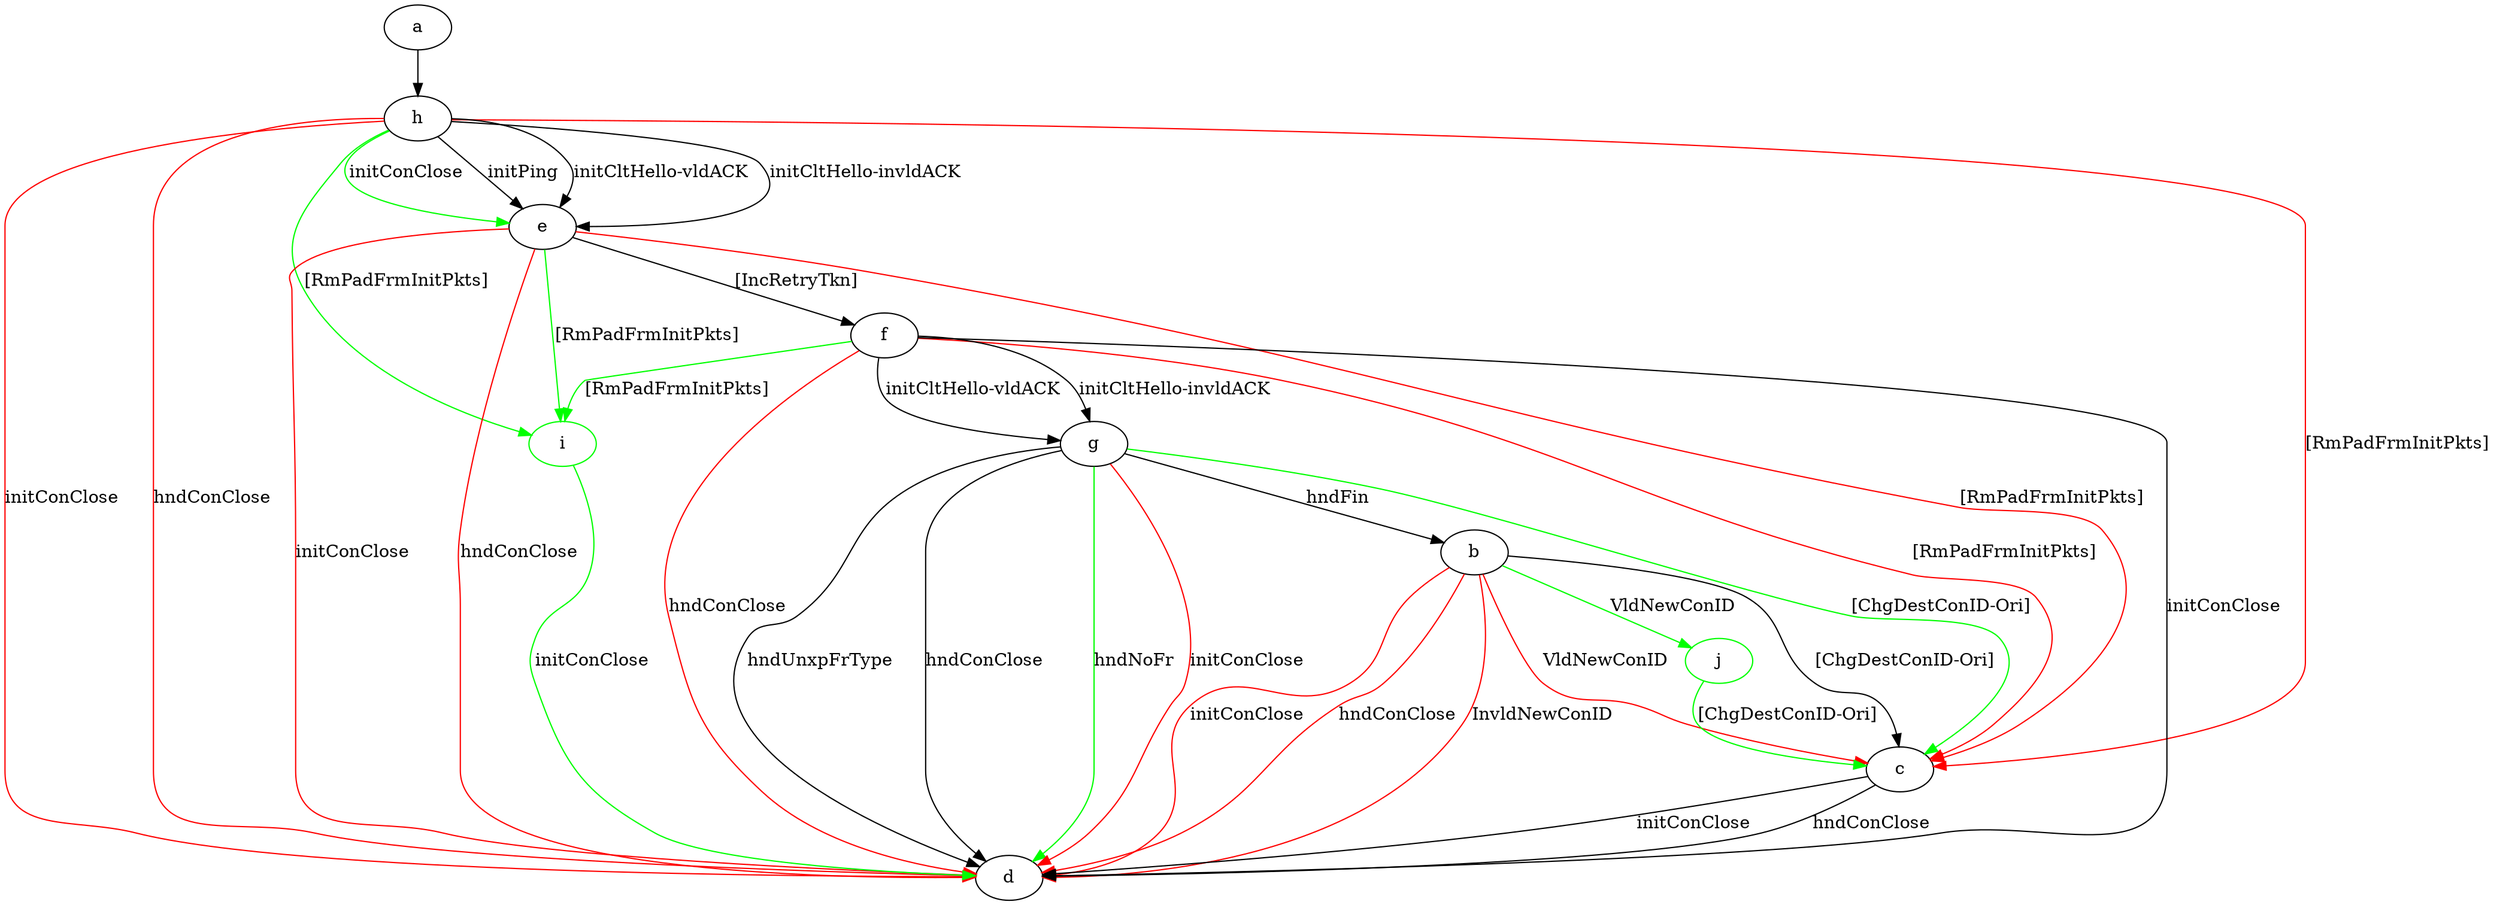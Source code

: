 digraph "" {
	a -> h	[key=0];
	b -> c	[key=0,
		label="[ChgDestConID-Ori] "];
	b -> c	[key=1,
		color=red,
		label="VldNewConID "];
	b -> d	[key=0,
		color=red,
		label="initConClose "];
	b -> d	[key=1,
		color=red,
		label="hndConClose "];
	b -> d	[key=2,
		color=red,
		label="InvldNewConID "];
	j	[color=green];
	b -> j	[key=0,
		color=green,
		label="VldNewConID "];
	c -> d	[key=0,
		label="initConClose "];
	c -> d	[key=1,
		label="hndConClose "];
	e -> c	[key=0,
		color=red,
		label="[RmPadFrmInitPkts] "];
	e -> d	[key=0,
		color=red,
		label="initConClose "];
	e -> d	[key=1,
		color=red,
		label="hndConClose "];
	e -> f	[key=0,
		label="[IncRetryTkn] "];
	i	[color=green];
	e -> i	[key=0,
		color=green,
		label="[RmPadFrmInitPkts] "];
	f -> c	[key=0,
		color=red,
		label="[RmPadFrmInitPkts] "];
	f -> d	[key=0,
		label="initConClose "];
	f -> d	[key=1,
		color=red,
		label="hndConClose "];
	f -> g	[key=0,
		label="initCltHello-vldACK "];
	f -> g	[key=1,
		label="initCltHello-invldACK "];
	f -> i	[key=0,
		color=green,
		label="[RmPadFrmInitPkts] "];
	g -> b	[key=0,
		label="hndFin "];
	g -> c	[key=0,
		color=green,
		label="[ChgDestConID-Ori] "];
	g -> d	[key=0,
		label="hndUnxpFrType "];
	g -> d	[key=1,
		label="hndConClose "];
	g -> d	[key=2,
		color=green,
		label="hndNoFr "];
	g -> d	[key=3,
		color=red,
		label="initConClose "];
	h -> c	[key=0,
		color=red,
		label="[RmPadFrmInitPkts] "];
	h -> d	[key=0,
		color=red,
		label="initConClose "];
	h -> d	[key=1,
		color=red,
		label="hndConClose "];
	h -> e	[key=0,
		label="initPing "];
	h -> e	[key=1,
		label="initCltHello-vldACK "];
	h -> e	[key=2,
		label="initCltHello-invldACK "];
	h -> e	[key=3,
		color=green,
		label="initConClose "];
	h -> i	[key=0,
		color=green,
		label="[RmPadFrmInitPkts] "];
	i -> d	[key=0,
		color=green,
		label="initConClose "];
	j -> c	[key=0,
		color=green,
		label="[ChgDestConID-Ori] "];
}
